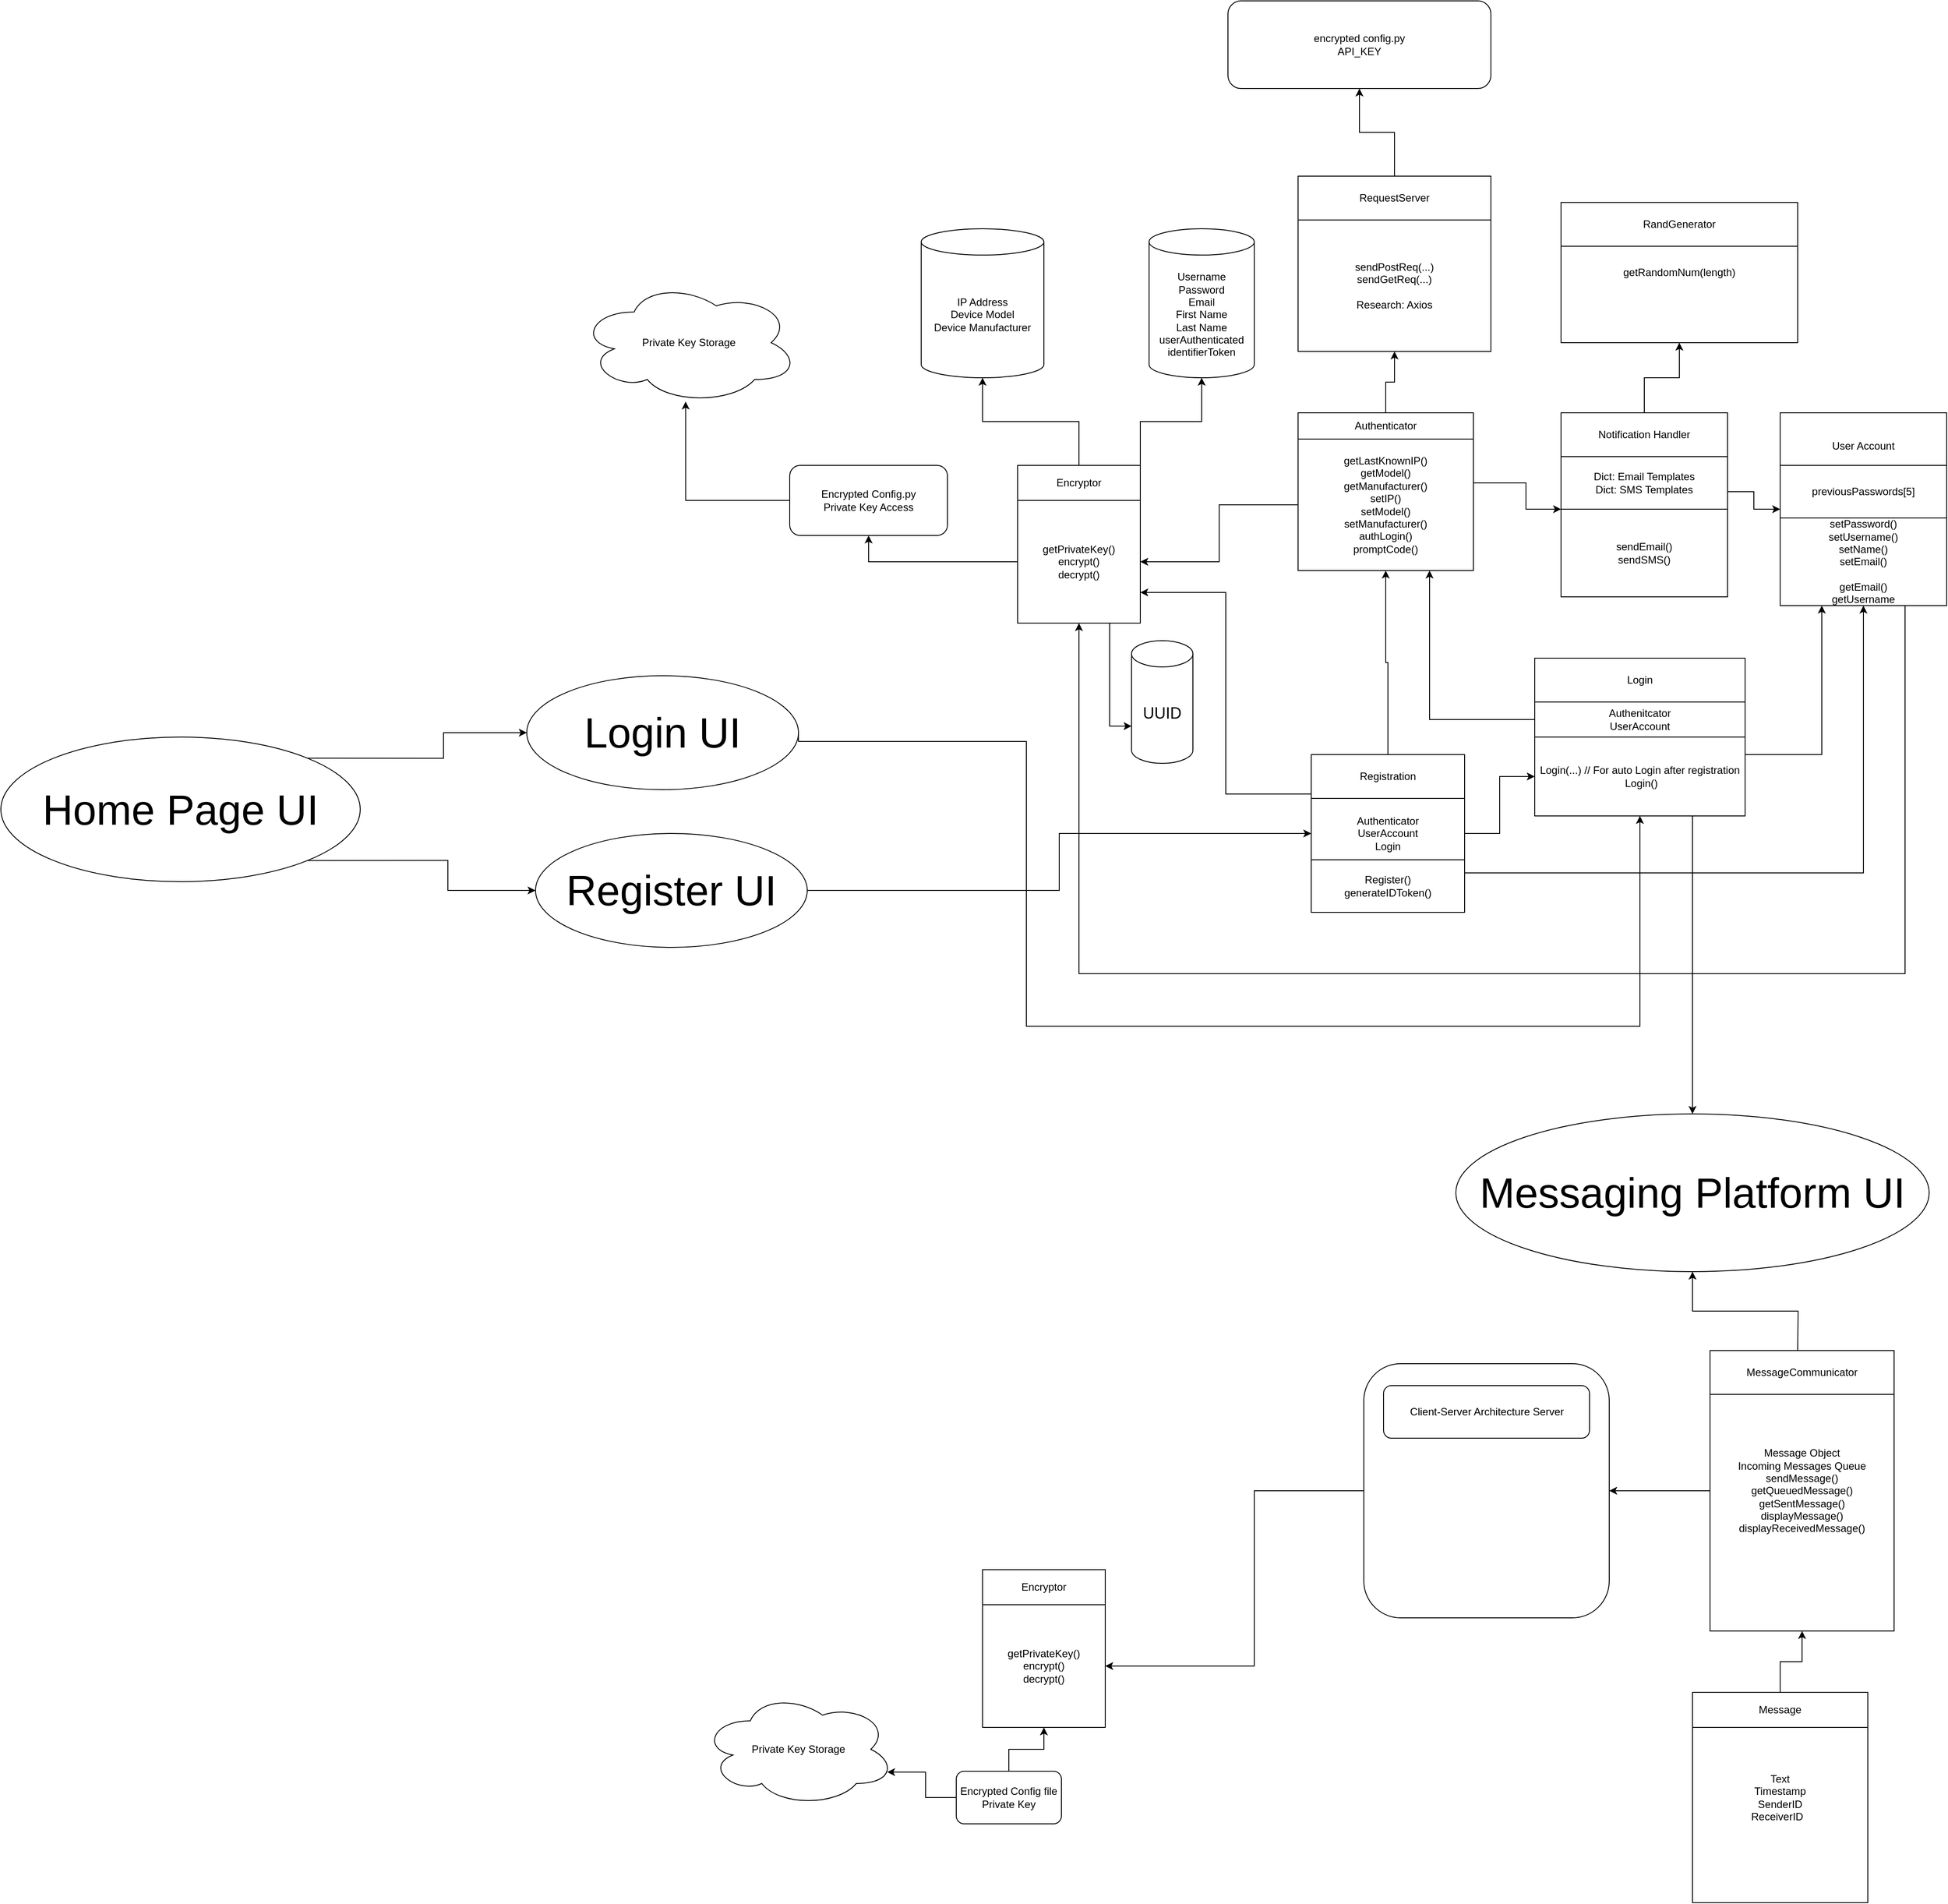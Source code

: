 <mxfile version="22.0.2" type="github">
  <diagram name="Page-1" id="Y20Q1AB7n24JnMzKXK2Y">
    <mxGraphModel dx="3382" dy="2003" grid="1" gridSize="10" guides="1" tooltips="1" connect="1" arrows="1" fold="1" page="1" pageScale="1" pageWidth="850" pageHeight="1100" math="0" shadow="0">
      <root>
        <mxCell id="0" />
        <mxCell id="1" parent="0" />
        <mxCell id="ipjGHAzilrofiiY-UfL5-32" style="edgeStyle=orthogonalEdgeStyle;rounded=0;orthogonalLoop=1;jettySize=auto;html=1;exitX=1;exitY=0.75;exitDx=0;exitDy=0;entryX=0.5;entryY=1;entryDx=0;entryDy=0;" parent="1" source="ipjGHAzilrofiiY-UfL5-30" target="ipjGHAzilrofiiY-UfL5-19" edge="1">
          <mxGeometry relative="1" as="geometry" />
        </mxCell>
        <mxCell id="ipjGHAzilrofiiY-UfL5-50" style="edgeStyle=orthogonalEdgeStyle;rounded=0;orthogonalLoop=1;jettySize=auto;html=1;exitX=1;exitY=0.5;exitDx=0;exitDy=0;entryX=0;entryY=0.5;entryDx=0;entryDy=0;" parent="1" source="ipjGHAzilrofiiY-UfL5-30" target="ipjGHAzilrofiiY-UfL5-46" edge="1">
          <mxGeometry relative="1" as="geometry" />
        </mxCell>
        <mxCell id="ipjGHAzilrofiiY-UfL5-30" value="Authenticator&lt;br&gt;UserAccount&lt;br&gt;Login" style="rounded=0;whiteSpace=wrap;html=1;" parent="1" vertex="1">
          <mxGeometry x="85" y="760" width="175" height="180" as="geometry" />
        </mxCell>
        <mxCell id="ipjGHAzilrofiiY-UfL5-1" value="Username&lt;br&gt;Password&lt;br&gt;Email&lt;br&gt;First Name&lt;br&gt;Last Name&lt;br&gt;userAuthenticated&lt;br&gt;identifierToken" style="shape=cylinder3;whiteSpace=wrap;html=1;boundedLbl=1;backgroundOutline=1;size=15;" parent="1" vertex="1">
          <mxGeometry x="-100" y="160" width="120" height="170" as="geometry" />
        </mxCell>
        <mxCell id="ipjGHAzilrofiiY-UfL5-2" value="IP Address&lt;br&gt;Device Model&lt;br&gt;Device Manufacturer" style="shape=cylinder3;whiteSpace=wrap;html=1;boundedLbl=1;backgroundOutline=1;size=15;" parent="1" vertex="1">
          <mxGeometry x="-360" y="160" width="140" height="170" as="geometry" />
        </mxCell>
        <mxCell id="ipjGHAzilrofiiY-UfL5-56" style="edgeStyle=orthogonalEdgeStyle;rounded=0;orthogonalLoop=1;jettySize=auto;html=1;exitX=0.5;exitY=0;exitDx=0;exitDy=0;" parent="1" source="ipjGHAzilrofiiY-UfL5-7" target="ipjGHAzilrofiiY-UfL5-55" edge="1">
          <mxGeometry relative="1" as="geometry" />
        </mxCell>
        <mxCell id="ipjGHAzilrofiiY-UfL5-7" value="Authenticator" style="rounded=0;whiteSpace=wrap;html=1;" parent="1" vertex="1">
          <mxGeometry x="70" y="370" width="200" height="30" as="geometry" />
        </mxCell>
        <mxCell id="ipjGHAzilrofiiY-UfL5-16" style="edgeStyle=orthogonalEdgeStyle;rounded=0;orthogonalLoop=1;jettySize=auto;html=1;exitX=1;exitY=0.5;exitDx=0;exitDy=0;entryX=0;entryY=0;entryDx=0;entryDy=0;" parent="1" source="ipjGHAzilrofiiY-UfL5-8" target="ipjGHAzilrofiiY-UfL5-13" edge="1">
          <mxGeometry relative="1" as="geometry">
            <Array as="points">
              <mxPoint x="270" y="450" />
              <mxPoint x="330" y="450" />
              <mxPoint x="330" y="480" />
            </Array>
          </mxGeometry>
        </mxCell>
        <mxCell id="ipjGHAzilrofiiY-UfL5-36" style="edgeStyle=orthogonalEdgeStyle;rounded=0;orthogonalLoop=1;jettySize=auto;html=1;exitX=0;exitY=0.5;exitDx=0;exitDy=0;entryX=1;entryY=0.5;entryDx=0;entryDy=0;" parent="1" source="ipjGHAzilrofiiY-UfL5-8" target="ipjGHAzilrofiiY-UfL5-35" edge="1">
          <mxGeometry relative="1" as="geometry" />
        </mxCell>
        <mxCell id="ipjGHAzilrofiiY-UfL5-8" value="getLastKnownIP()&lt;br&gt;getModel()&lt;br&gt;getManufacturer()&lt;br&gt;setIP()&lt;br&gt;setModel()&lt;br&gt;setManufacturer()&lt;br&gt;authLogin()&lt;br&gt;promptCode()&lt;br&gt;" style="rounded=0;whiteSpace=wrap;html=1;" parent="1" vertex="1">
          <mxGeometry x="70" y="400" width="200" height="150" as="geometry" />
        </mxCell>
        <mxCell id="ipjGHAzilrofiiY-UfL5-10" value="" style="rounded=0;whiteSpace=wrap;html=1;" parent="1" vertex="1">
          <mxGeometry x="370" y="370" width="190" height="210" as="geometry" />
        </mxCell>
        <mxCell id="ipjGHAzilrofiiY-UfL5-53" style="edgeStyle=orthogonalEdgeStyle;rounded=0;orthogonalLoop=1;jettySize=auto;html=1;exitX=0.5;exitY=0;exitDx=0;exitDy=0;entryX=0.5;entryY=1;entryDx=0;entryDy=0;" parent="1" source="ipjGHAzilrofiiY-UfL5-11" target="ipjGHAzilrofiiY-UfL5-51" edge="1">
          <mxGeometry relative="1" as="geometry" />
        </mxCell>
        <mxCell id="ipjGHAzilrofiiY-UfL5-11" value="Notification Handler" style="rounded=0;whiteSpace=wrap;html=1;" parent="1" vertex="1">
          <mxGeometry x="370" y="370" width="190" height="50" as="geometry" />
        </mxCell>
        <mxCell id="ipjGHAzilrofiiY-UfL5-12" value="Dict: Email Templates&lt;br&gt;Dict: SMS Templates" style="rounded=0;whiteSpace=wrap;html=1;" parent="1" vertex="1">
          <mxGeometry x="370" y="420" width="190" height="60" as="geometry" />
        </mxCell>
        <mxCell id="ipjGHAzilrofiiY-UfL5-21" style="edgeStyle=orthogonalEdgeStyle;rounded=0;orthogonalLoop=1;jettySize=auto;html=1;exitX=1;exitY=0;exitDx=0;exitDy=0;entryX=0;entryY=0.5;entryDx=0;entryDy=0;" parent="1" source="ipjGHAzilrofiiY-UfL5-13" target="ipjGHAzilrofiiY-UfL5-17" edge="1">
          <mxGeometry relative="1" as="geometry" />
        </mxCell>
        <mxCell id="ipjGHAzilrofiiY-UfL5-13" value="sendEmail()&lt;br style=&quot;border-color: var(--border-color);&quot;&gt;sendSMS()" style="rounded=0;whiteSpace=wrap;html=1;" parent="1" vertex="1">
          <mxGeometry x="370" y="480" width="190" height="100" as="geometry" />
        </mxCell>
        <mxCell id="ipjGHAzilrofiiY-UfL5-17" value="" style="rounded=0;whiteSpace=wrap;html=1;" parent="1" vertex="1">
          <mxGeometry x="620" y="370" width="190" height="220" as="geometry" />
        </mxCell>
        <mxCell id="ipjGHAzilrofiiY-UfL5-18" value="&lt;br&gt;User Account" style="rounded=0;whiteSpace=wrap;html=1;" parent="1" vertex="1">
          <mxGeometry x="620" y="370" width="190" height="60" as="geometry" />
        </mxCell>
        <mxCell id="ipjGHAzilrofiiY-UfL5-40" style="edgeStyle=orthogonalEdgeStyle;rounded=0;orthogonalLoop=1;jettySize=auto;html=1;exitX=0.75;exitY=1;exitDx=0;exitDy=0;entryX=0.5;entryY=1;entryDx=0;entryDy=0;" parent="1" source="ipjGHAzilrofiiY-UfL5-19" target="ipjGHAzilrofiiY-UfL5-35" edge="1">
          <mxGeometry relative="1" as="geometry">
            <Array as="points">
              <mxPoint x="762" y="1010" />
              <mxPoint x="-180" y="1010" />
            </Array>
          </mxGeometry>
        </mxCell>
        <mxCell id="ipjGHAzilrofiiY-UfL5-19" value="setPassword()&lt;br&gt;setUsername()&lt;br&gt;setName()&lt;br&gt;setEmail()&lt;br&gt;&lt;br&gt;getEmail()&lt;br&gt;getUsername&lt;br&gt;" style="rounded=0;whiteSpace=wrap;html=1;" parent="1" vertex="1">
          <mxGeometry x="620" y="490" width="190" height="100" as="geometry" />
        </mxCell>
        <mxCell id="ipjGHAzilrofiiY-UfL5-20" value="previousPasswords[5]" style="rounded=0;whiteSpace=wrap;html=1;" parent="1" vertex="1">
          <mxGeometry x="620" y="430" width="190" height="60" as="geometry" />
        </mxCell>
        <mxCell id="ipjGHAzilrofiiY-UfL5-31" style="edgeStyle=orthogonalEdgeStyle;rounded=0;orthogonalLoop=1;jettySize=auto;html=1;exitX=0.5;exitY=0;exitDx=0;exitDy=0;entryX=0.5;entryY=1;entryDx=0;entryDy=0;" parent="1" source="ipjGHAzilrofiiY-UfL5-29" target="ipjGHAzilrofiiY-UfL5-8" edge="1">
          <mxGeometry relative="1" as="geometry" />
        </mxCell>
        <mxCell id="ipjGHAzilrofiiY-UfL5-29" value="Registration" style="rounded=0;whiteSpace=wrap;html=1;" parent="1" vertex="1">
          <mxGeometry x="85" y="760" width="175" height="50" as="geometry" />
        </mxCell>
        <mxCell id="ipjGHAzilrofiiY-UfL5-37" style="edgeStyle=orthogonalEdgeStyle;rounded=0;orthogonalLoop=1;jettySize=auto;html=1;exitX=0.5;exitY=0;exitDx=0;exitDy=0;" parent="1" source="ipjGHAzilrofiiY-UfL5-34" target="ipjGHAzilrofiiY-UfL5-2" edge="1">
          <mxGeometry relative="1" as="geometry" />
        </mxCell>
        <mxCell id="ipjGHAzilrofiiY-UfL5-34" value="Encryptor" style="rounded=0;whiteSpace=wrap;html=1;" parent="1" vertex="1">
          <mxGeometry x="-250" y="430" width="140" height="40" as="geometry" />
        </mxCell>
        <mxCell id="ipjGHAzilrofiiY-UfL5-43" style="edgeStyle=orthogonalEdgeStyle;rounded=0;orthogonalLoop=1;jettySize=auto;html=1;exitX=0;exitY=0.5;exitDx=0;exitDy=0;entryX=0.5;entryY=1;entryDx=0;entryDy=0;" parent="1" source="ipjGHAzilrofiiY-UfL5-35" target="ipjGHAzilrofiiY-UfL5-42" edge="1">
          <mxGeometry relative="1" as="geometry" />
        </mxCell>
        <mxCell id="ipjGHAzilrofiiY-UfL5-35" value="getPrivateKey()&lt;br&gt;encrypt()&lt;br&gt;decrypt()" style="rounded=0;whiteSpace=wrap;html=1;" parent="1" vertex="1">
          <mxGeometry x="-250" y="470" width="140" height="140" as="geometry" />
        </mxCell>
        <mxCell id="ipjGHAzilrofiiY-UfL5-38" style="edgeStyle=orthogonalEdgeStyle;rounded=0;orthogonalLoop=1;jettySize=auto;html=1;exitX=1;exitY=0;exitDx=0;exitDy=0;entryX=0.5;entryY=1;entryDx=0;entryDy=0;entryPerimeter=0;" parent="1" source="ipjGHAzilrofiiY-UfL5-34" target="ipjGHAzilrofiiY-UfL5-1" edge="1">
          <mxGeometry relative="1" as="geometry">
            <Array as="points">
              <mxPoint x="-110" y="380" />
              <mxPoint x="-40" y="380" />
            </Array>
          </mxGeometry>
        </mxCell>
        <mxCell id="ipjGHAzilrofiiY-UfL5-42" value="Encrypted Config.py&lt;br&gt;Private Key Access" style="rounded=1;whiteSpace=wrap;html=1;" parent="1" vertex="1">
          <mxGeometry x="-510" y="430" width="180" height="80" as="geometry" />
        </mxCell>
        <mxCell id="ipjGHAzilrofiiY-UfL5-44" value="Login" style="rounded=0;whiteSpace=wrap;html=1;" parent="1" vertex="1">
          <mxGeometry x="340" y="650" width="240" height="50" as="geometry" />
        </mxCell>
        <mxCell id="ipjGHAzilrofiiY-UfL5-47" style="edgeStyle=orthogonalEdgeStyle;rounded=0;orthogonalLoop=1;jettySize=auto;html=1;exitX=1;exitY=1;exitDx=0;exitDy=0;entryX=0.25;entryY=1;entryDx=0;entryDy=0;" parent="1" source="ipjGHAzilrofiiY-UfL5-45" target="ipjGHAzilrofiiY-UfL5-19" edge="1">
          <mxGeometry relative="1" as="geometry" />
        </mxCell>
        <mxCell id="ipjGHAzilrofiiY-UfL5-45" value="Authenitcator&lt;br&gt;UserAccount" style="rounded=0;whiteSpace=wrap;html=1;" parent="1" vertex="1">
          <mxGeometry x="340" y="700" width="240" height="40" as="geometry" />
        </mxCell>
        <mxCell id="ipjGHAzilrofiiY-UfL5-48" style="edgeStyle=orthogonalEdgeStyle;rounded=0;orthogonalLoop=1;jettySize=auto;html=1;exitX=0;exitY=0.5;exitDx=0;exitDy=0;entryX=0.75;entryY=1;entryDx=0;entryDy=0;" parent="1" source="ipjGHAzilrofiiY-UfL5-45" target="ipjGHAzilrofiiY-UfL5-8" edge="1">
          <mxGeometry relative="1" as="geometry">
            <Array as="points">
              <mxPoint x="220" y="720" />
            </Array>
          </mxGeometry>
        </mxCell>
        <mxCell id="ipjGHAzilrofiiY-UfL5-69" style="edgeStyle=orthogonalEdgeStyle;rounded=0;orthogonalLoop=1;jettySize=auto;html=1;exitX=0.75;exitY=1;exitDx=0;exitDy=0;entryX=0.5;entryY=0;entryDx=0;entryDy=0;" parent="1" source="ipjGHAzilrofiiY-UfL5-46" target="ipjGHAzilrofiiY-UfL5-68" edge="1">
          <mxGeometry relative="1" as="geometry" />
        </mxCell>
        <mxCell id="ipjGHAzilrofiiY-UfL5-46" value="Login(...) // For auto Login after registration&lt;br&gt;&amp;nbsp;Login()" style="rounded=0;whiteSpace=wrap;html=1;" parent="1" vertex="1">
          <mxGeometry x="340" y="740" width="240" height="90" as="geometry" />
        </mxCell>
        <mxCell id="ipjGHAzilrofiiY-UfL5-51" value="getRandomNum(length)" style="rounded=0;whiteSpace=wrap;html=1;" parent="1" vertex="1">
          <mxGeometry x="370" y="130" width="270" height="160" as="geometry" />
        </mxCell>
        <mxCell id="ipjGHAzilrofiiY-UfL5-52" value="RandGenerator" style="rounded=0;whiteSpace=wrap;html=1;" parent="1" vertex="1">
          <mxGeometry x="370" y="130" width="270" height="50" as="geometry" />
        </mxCell>
        <mxCell id="ipjGHAzilrofiiY-UfL5-60" style="edgeStyle=orthogonalEdgeStyle;rounded=0;orthogonalLoop=1;jettySize=auto;html=1;exitX=0.5;exitY=0;exitDx=0;exitDy=0;entryX=0.5;entryY=1;entryDx=0;entryDy=0;" parent="1" source="ipjGHAzilrofiiY-UfL5-54" target="ipjGHAzilrofiiY-UfL5-57" edge="1">
          <mxGeometry relative="1" as="geometry" />
        </mxCell>
        <mxCell id="ipjGHAzilrofiiY-UfL5-54" value="RequestServer" style="rounded=0;whiteSpace=wrap;html=1;" parent="1" vertex="1">
          <mxGeometry x="70" y="100" width="220" height="50" as="geometry" />
        </mxCell>
        <mxCell id="ipjGHAzilrofiiY-UfL5-55" value="sendPostReq(...)&lt;br&gt;sendGetReq(...)&lt;br&gt;&lt;br&gt;Research: Axios" style="rounded=0;whiteSpace=wrap;html=1;" parent="1" vertex="1">
          <mxGeometry x="70" y="150" width="220" height="150" as="geometry" />
        </mxCell>
        <mxCell id="ipjGHAzilrofiiY-UfL5-57" value="encrypted config.py&lt;br&gt;API_KEY" style="rounded=1;whiteSpace=wrap;html=1;" parent="1" vertex="1">
          <mxGeometry x="-10" y="-100" width="300" height="100" as="geometry" />
        </mxCell>
        <mxCell id="ipjGHAzilrofiiY-UfL5-58" value="Private Key Storage" style="ellipse;shape=cloud;whiteSpace=wrap;html=1;" parent="1" vertex="1">
          <mxGeometry x="-750" y="220" width="250" height="140" as="geometry" />
        </mxCell>
        <mxCell id="ipjGHAzilrofiiY-UfL5-59" style="edgeStyle=orthogonalEdgeStyle;rounded=0;orthogonalLoop=1;jettySize=auto;html=1;exitX=0;exitY=0.5;exitDx=0;exitDy=0;entryX=0.485;entryY=0.98;entryDx=0;entryDy=0;entryPerimeter=0;" parent="1" source="ipjGHAzilrofiiY-UfL5-42" target="ipjGHAzilrofiiY-UfL5-58" edge="1">
          <mxGeometry relative="1" as="geometry" />
        </mxCell>
        <mxCell id="ipjGHAzilrofiiY-UfL5-62" value="Register()&lt;br&gt;generateIDToken()" style="rounded=0;whiteSpace=wrap;html=1;" parent="1" vertex="1">
          <mxGeometry x="85" y="880" width="175" height="60" as="geometry" />
        </mxCell>
        <mxCell id="ipjGHAzilrofiiY-UfL5-65" style="edgeStyle=orthogonalEdgeStyle;rounded=0;orthogonalLoop=1;jettySize=auto;html=1;exitX=1;exitY=0.5;exitDx=0;exitDy=0;entryX=0.5;entryY=1;entryDx=0;entryDy=0;" parent="1" source="ipjGHAzilrofiiY-UfL5-64" target="ipjGHAzilrofiiY-UfL5-46" edge="1">
          <mxGeometry relative="1" as="geometry">
            <Array as="points">
              <mxPoint x="-240" y="745" />
              <mxPoint x="-240" y="1070" />
              <mxPoint x="460" y="1070" />
            </Array>
          </mxGeometry>
        </mxCell>
        <mxCell id="ipjGHAzilrofiiY-UfL5-64" value="&lt;font style=&quot;font-size: 48px;&quot;&gt;Login UI&lt;/font&gt;" style="ellipse;whiteSpace=wrap;html=1;" parent="1" vertex="1">
          <mxGeometry x="-810" y="670" width="310" height="130" as="geometry" />
        </mxCell>
        <mxCell id="ipjGHAzilrofiiY-UfL5-67" style="edgeStyle=orthogonalEdgeStyle;rounded=0;orthogonalLoop=1;jettySize=auto;html=1;exitX=1;exitY=0.5;exitDx=0;exitDy=0;entryX=0;entryY=0.5;entryDx=0;entryDy=0;" parent="1" source="ipjGHAzilrofiiY-UfL5-66" target="ipjGHAzilrofiiY-UfL5-30" edge="1">
          <mxGeometry relative="1" as="geometry" />
        </mxCell>
        <mxCell id="ipjGHAzilrofiiY-UfL5-66" value="&lt;font style=&quot;font-size: 48px;&quot;&gt;Register UI&lt;/font&gt;" style="ellipse;whiteSpace=wrap;html=1;" parent="1" vertex="1">
          <mxGeometry x="-800" y="850" width="310" height="130" as="geometry" />
        </mxCell>
        <mxCell id="ipjGHAzilrofiiY-UfL5-68" value="&lt;font style=&quot;font-size: 48px;&quot;&gt;Messaging Platform UI&lt;/font&gt;" style="ellipse;whiteSpace=wrap;html=1;" parent="1" vertex="1">
          <mxGeometry x="250" y="1170" width="540" height="180" as="geometry" />
        </mxCell>
        <mxCell id="ipjGHAzilrofiiY-UfL5-71" style="edgeStyle=orthogonalEdgeStyle;rounded=0;orthogonalLoop=1;jettySize=auto;html=1;exitX=1;exitY=0;exitDx=0;exitDy=0;entryX=0;entryY=0.5;entryDx=0;entryDy=0;" parent="1" source="ipjGHAzilrofiiY-UfL5-70" target="ipjGHAzilrofiiY-UfL5-64" edge="1">
          <mxGeometry relative="1" as="geometry" />
        </mxCell>
        <mxCell id="ipjGHAzilrofiiY-UfL5-72" style="edgeStyle=orthogonalEdgeStyle;rounded=0;orthogonalLoop=1;jettySize=auto;html=1;exitX=1;exitY=1;exitDx=0;exitDy=0;entryX=0;entryY=0.5;entryDx=0;entryDy=0;" parent="1" source="ipjGHAzilrofiiY-UfL5-70" target="ipjGHAzilrofiiY-UfL5-66" edge="1">
          <mxGeometry relative="1" as="geometry" />
        </mxCell>
        <mxCell id="ipjGHAzilrofiiY-UfL5-70" value="&lt;font style=&quot;font-size: 48px;&quot;&gt;Home Page UI&lt;/font&gt;" style="ellipse;whiteSpace=wrap;html=1;" parent="1" vertex="1">
          <mxGeometry x="-1410" y="740" width="410" height="165" as="geometry" />
        </mxCell>
        <mxCell id="ipjGHAzilrofiiY-UfL5-74" value="&lt;font style=&quot;font-size: 18px;&quot;&gt;UUID&lt;/font&gt;" style="shape=cylinder3;whiteSpace=wrap;html=1;boundedLbl=1;backgroundOutline=1;size=15;" parent="1" vertex="1">
          <mxGeometry x="-120" y="630" width="70" height="140" as="geometry" />
        </mxCell>
        <mxCell id="ipjGHAzilrofiiY-UfL5-75" style="edgeStyle=orthogonalEdgeStyle;rounded=0;orthogonalLoop=1;jettySize=auto;html=1;exitX=0;exitY=0.25;exitDx=0;exitDy=0;entryX=1;entryY=0.75;entryDx=0;entryDy=0;" parent="1" source="ipjGHAzilrofiiY-UfL5-30" target="ipjGHAzilrofiiY-UfL5-35" edge="1">
          <mxGeometry relative="1" as="geometry" />
        </mxCell>
        <mxCell id="ewwiBk-1piftHrFpkQKx-1" style="edgeStyle=orthogonalEdgeStyle;rounded=0;orthogonalLoop=1;jettySize=auto;html=1;exitX=0.75;exitY=1;exitDx=0;exitDy=0;entryX=0;entryY=0;entryDx=0;entryDy=97.5;entryPerimeter=0;" parent="1" source="ipjGHAzilrofiiY-UfL5-35" target="ipjGHAzilrofiiY-UfL5-74" edge="1">
          <mxGeometry relative="1" as="geometry" />
        </mxCell>
        <mxCell id="ewwiBk-1piftHrFpkQKx-5" value="" style="rounded=1;whiteSpace=wrap;html=1;" parent="1" vertex="1">
          <mxGeometry x="145" y="1455" width="280" height="290" as="geometry" />
        </mxCell>
        <mxCell id="ewwiBk-1piftHrFpkQKx-6" value="Client-Server Architecture Server" style="rounded=1;whiteSpace=wrap;html=1;" parent="1" vertex="1">
          <mxGeometry x="167.5" y="1480" width="235" height="60" as="geometry" />
        </mxCell>
        <mxCell id="ewwiBk-1piftHrFpkQKx-7" value="Encryptor" style="rounded=0;whiteSpace=wrap;html=1;" parent="1" vertex="1">
          <mxGeometry x="-290" y="1690" width="140" height="40" as="geometry" />
        </mxCell>
        <mxCell id="ewwiBk-1piftHrFpkQKx-8" value="getPrivateKey()&lt;br&gt;encrypt()&lt;br&gt;decrypt()" style="rounded=0;whiteSpace=wrap;html=1;" parent="1" vertex="1">
          <mxGeometry x="-290" y="1730" width="140" height="140" as="geometry" />
        </mxCell>
        <mxCell id="ewwiBk-1piftHrFpkQKx-9" value="Private Key Storage" style="ellipse;shape=cloud;whiteSpace=wrap;html=1;" parent="1" vertex="1">
          <mxGeometry x="-610" y="1830" width="220" height="130" as="geometry" />
        </mxCell>
        <mxCell id="ewwiBk-1piftHrFpkQKx-13" style="edgeStyle=orthogonalEdgeStyle;rounded=0;orthogonalLoop=1;jettySize=auto;html=1;exitX=0.5;exitY=0;exitDx=0;exitDy=0;" parent="1" source="ewwiBk-1piftHrFpkQKx-11" target="ewwiBk-1piftHrFpkQKx-8" edge="1">
          <mxGeometry relative="1" as="geometry" />
        </mxCell>
        <mxCell id="ewwiBk-1piftHrFpkQKx-11" value="Encrypted Config file&lt;br&gt;Private Key" style="rounded=1;whiteSpace=wrap;html=1;" parent="1" vertex="1">
          <mxGeometry x="-320" y="1920" width="120" height="60" as="geometry" />
        </mxCell>
        <mxCell id="ewwiBk-1piftHrFpkQKx-12" style="edgeStyle=orthogonalEdgeStyle;rounded=0;orthogonalLoop=1;jettySize=auto;html=1;exitX=0;exitY=0.5;exitDx=0;exitDy=0;entryX=0.96;entryY=0.7;entryDx=0;entryDy=0;entryPerimeter=0;" parent="1" source="ewwiBk-1piftHrFpkQKx-11" target="ewwiBk-1piftHrFpkQKx-9" edge="1">
          <mxGeometry relative="1" as="geometry" />
        </mxCell>
        <mxCell id="rCIQBxDRgImy3tm8EtYX-14" style="edgeStyle=orthogonalEdgeStyle;rounded=0;orthogonalLoop=1;jettySize=auto;html=1;exitX=0;exitY=0.5;exitDx=0;exitDy=0;" edge="1" parent="1" source="rCIQBxDRgImy3tm8EtYX-3" target="ewwiBk-1piftHrFpkQKx-5">
          <mxGeometry relative="1" as="geometry" />
        </mxCell>
        <mxCell id="rCIQBxDRgImy3tm8EtYX-3" value="Message Object&lt;br&gt;Incoming Messages Queue&lt;br&gt;sendMessage()&lt;br&gt;getQueuedMessage()&lt;br&gt;getSentMessage()&lt;br style=&quot;border-color: var(--border-color);&quot;&gt;displayMessage()&lt;br style=&quot;border-color: var(--border-color);&quot;&gt;displayReceivedMessage()" style="rounded=0;whiteSpace=wrap;html=1;" vertex="1" parent="1">
          <mxGeometry x="540" y="1440" width="210" height="320" as="geometry" />
        </mxCell>
        <mxCell id="rCIQBxDRgImy3tm8EtYX-4" value="MessageCommunicator" style="rounded=0;whiteSpace=wrap;html=1;" vertex="1" parent="1">
          <mxGeometry x="540" y="1440" width="210" height="50" as="geometry" />
        </mxCell>
        <mxCell id="rCIQBxDRgImy3tm8EtYX-7" style="edgeStyle=orthogonalEdgeStyle;rounded=0;orthogonalLoop=1;jettySize=auto;html=1;entryX=0.5;entryY=1;entryDx=0;entryDy=0;" edge="1" parent="1" target="ipjGHAzilrofiiY-UfL5-68">
          <mxGeometry relative="1" as="geometry">
            <mxPoint x="640" y="1440" as="sourcePoint" />
          </mxGeometry>
        </mxCell>
        <mxCell id="rCIQBxDRgImy3tm8EtYX-15" style="edgeStyle=orthogonalEdgeStyle;rounded=0;orthogonalLoop=1;jettySize=auto;html=1;exitX=0;exitY=0.5;exitDx=0;exitDy=0;entryX=1;entryY=0.5;entryDx=0;entryDy=0;" edge="1" parent="1" source="ewwiBk-1piftHrFpkQKx-5" target="ewwiBk-1piftHrFpkQKx-8">
          <mxGeometry relative="1" as="geometry">
            <Array as="points">
              <mxPoint x="20" y="1600" />
              <mxPoint x="20" y="1800" />
            </Array>
          </mxGeometry>
        </mxCell>
        <mxCell id="rCIQBxDRgImy3tm8EtYX-16" value="Text&lt;br style=&quot;border-color: var(--border-color);&quot;&gt;Timestamp&lt;br style=&quot;border-color: var(--border-color);&quot;&gt;SenderID&lt;br style=&quot;border-color: var(--border-color);&quot;&gt;ReceiverID&amp;nbsp;&amp;nbsp;" style="rounded=0;whiteSpace=wrap;html=1;" vertex="1" parent="1">
          <mxGeometry x="520" y="1830" width="200" height="240" as="geometry" />
        </mxCell>
        <mxCell id="rCIQBxDRgImy3tm8EtYX-18" style="edgeStyle=orthogonalEdgeStyle;rounded=0;orthogonalLoop=1;jettySize=auto;html=1;exitX=0.5;exitY=0;exitDx=0;exitDy=0;entryX=0.5;entryY=1;entryDx=0;entryDy=0;" edge="1" parent="1" source="rCIQBxDRgImy3tm8EtYX-17" target="rCIQBxDRgImy3tm8EtYX-3">
          <mxGeometry relative="1" as="geometry" />
        </mxCell>
        <mxCell id="rCIQBxDRgImy3tm8EtYX-17" value="Message" style="rounded=0;whiteSpace=wrap;html=1;" vertex="1" parent="1">
          <mxGeometry x="520" y="1830" width="200" height="40" as="geometry" />
        </mxCell>
      </root>
    </mxGraphModel>
  </diagram>
</mxfile>
